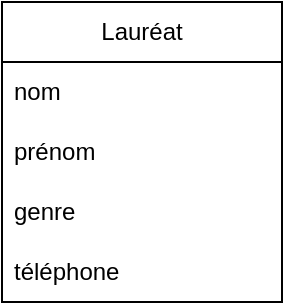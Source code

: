 <mxfile version="21.7.2" type="github">
  <diagram name="Page-1" id="GIU-yLF7vvnvXAZPFXIA">
    <mxGraphModel dx="1877" dy="542" grid="1" gridSize="10" guides="1" tooltips="1" connect="1" arrows="1" fold="1" page="1" pageScale="1" pageWidth="827" pageHeight="1169" math="0" shadow="0">
      <root>
        <mxCell id="0" />
        <mxCell id="1" parent="0" />
        <mxCell id="0wOplFpq8DzIICxAu5TK-1" value="Lauréat" style="swimlane;fontStyle=0;childLayout=stackLayout;horizontal=1;startSize=30;horizontalStack=0;resizeParent=1;resizeParentMax=0;resizeLast=0;collapsible=1;marginBottom=0;whiteSpace=wrap;html=1;" vertex="1" parent="1">
          <mxGeometry x="-450" y="170" width="140" height="150" as="geometry" />
        </mxCell>
        <mxCell id="0wOplFpq8DzIICxAu5TK-2" value="nom" style="text;strokeColor=none;fillColor=none;align=left;verticalAlign=middle;spacingLeft=4;spacingRight=4;overflow=hidden;points=[[0,0.5],[1,0.5]];portConstraint=eastwest;rotatable=0;whiteSpace=wrap;html=1;" vertex="1" parent="0wOplFpq8DzIICxAu5TK-1">
          <mxGeometry y="30" width="140" height="30" as="geometry" />
        </mxCell>
        <mxCell id="0wOplFpq8DzIICxAu5TK-3" value="prénom" style="text;strokeColor=none;fillColor=none;align=left;verticalAlign=middle;spacingLeft=4;spacingRight=4;overflow=hidden;points=[[0,0.5],[1,0.5]];portConstraint=eastwest;rotatable=0;whiteSpace=wrap;html=1;" vertex="1" parent="0wOplFpq8DzIICxAu5TK-1">
          <mxGeometry y="60" width="140" height="30" as="geometry" />
        </mxCell>
        <mxCell id="0wOplFpq8DzIICxAu5TK-4" value="genre" style="text;strokeColor=none;fillColor=none;align=left;verticalAlign=middle;spacingLeft=4;spacingRight=4;overflow=hidden;points=[[0,0.5],[1,0.5]];portConstraint=eastwest;rotatable=0;whiteSpace=wrap;html=1;" vertex="1" parent="0wOplFpq8DzIICxAu5TK-1">
          <mxGeometry y="90" width="140" height="30" as="geometry" />
        </mxCell>
        <mxCell id="0wOplFpq8DzIICxAu5TK-5" value="téléphone" style="text;strokeColor=none;fillColor=none;align=left;verticalAlign=middle;spacingLeft=4;spacingRight=4;overflow=hidden;points=[[0,0.5],[1,0.5]];portConstraint=eastwest;rotatable=0;whiteSpace=wrap;html=1;" vertex="1" parent="0wOplFpq8DzIICxAu5TK-1">
          <mxGeometry y="120" width="140" height="30" as="geometry" />
        </mxCell>
      </root>
    </mxGraphModel>
  </diagram>
</mxfile>
